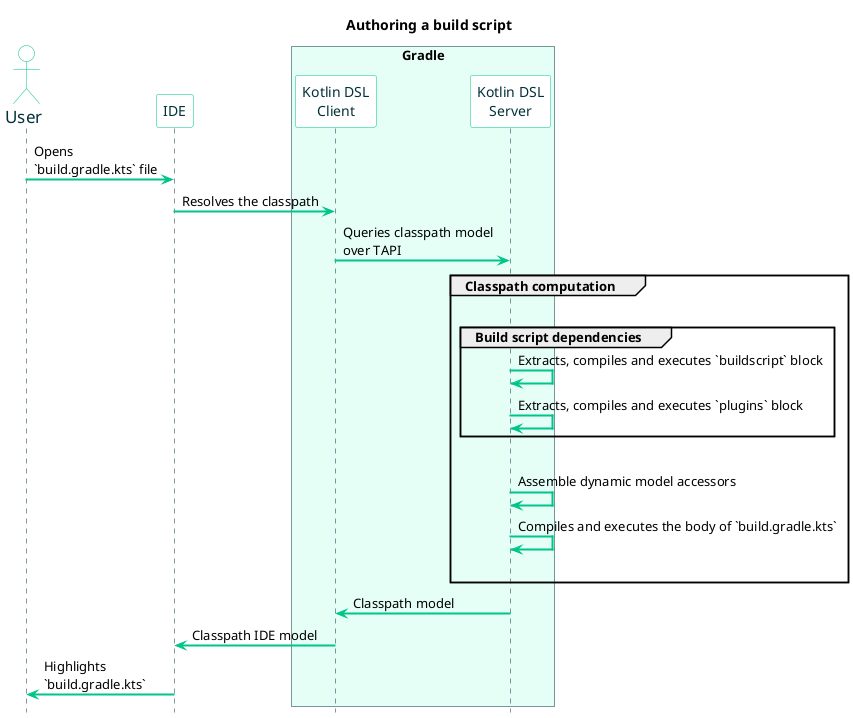 @startuml
skinparam sequence {
    ArrowThickness 2
    ArrowColor #00C489

	ParticipantBorderColor #00C489
	ParticipantBackgroundColor White
	ParticipantFontColor #02303A

    ActorBorderColor #00C489
	ActorBackgroundColor White
	ActorFontColor #02303A
	ActorFontSize 17

	LifeLineBorderColor #02303A

	BoxBorderColor #02303A
	BoxBackgroundColor #e5fff7
}

title Authoring a build script
hide footbox

actor User as U
participant IDE as I
box "Gradle"
    participant "Kotlin DSL\nClient" as K
    participant "Kotlin DSL\nServer" as G
end box

U -> I: Opens\n`build.gradle.kts` file
I -> K: Resolves the classpath
K -> G: Queries classpath model\nover TAPI

group Classpath computation
    |||
    group Build script dependencies
        G -> G: Extracts, compiles and executes `buildscript` block
        G -> G: Extracts, compiles and executes `plugins` block
    end
    |||
    G -> G: Assemble dynamic model accessors
    G -> G: Compiles and executes the body of `build.gradle.kts`
    |||
end

G -> K: Classpath model
K -> I: Classpath IDE model
I -> U: Highlights\n`build.gradle.kts`

@enduml

